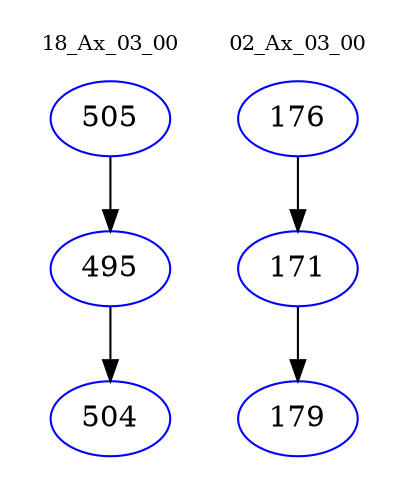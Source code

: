 digraph{
subgraph cluster_0 {
color = white
label = "18_Ax_03_00";
fontsize=10;
T0_505 [label="505", color="blue"]
T0_505 -> T0_495 [color="black"]
T0_495 [label="495", color="blue"]
T0_495 -> T0_504 [color="black"]
T0_504 [label="504", color="blue"]
}
subgraph cluster_1 {
color = white
label = "02_Ax_03_00";
fontsize=10;
T1_176 [label="176", color="blue"]
T1_176 -> T1_171 [color="black"]
T1_171 [label="171", color="blue"]
T1_171 -> T1_179 [color="black"]
T1_179 [label="179", color="blue"]
}
}
